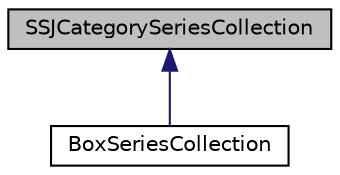 digraph "SSJCategorySeriesCollection"
{
 // INTERACTIVE_SVG=YES
  bgcolor="transparent";
  edge [fontname="Helvetica",fontsize="10",labelfontname="Helvetica",labelfontsize="10"];
  node [fontname="Helvetica",fontsize="10",shape=record];
  Node0 [label="SSJCategorySeriesCollection",height=0.2,width=0.4,color="black", fillcolor="grey75", style="filled", fontcolor="black"];
  Node0 -> Node1 [dir="back",color="midnightblue",fontsize="10",style="solid",fontname="Helvetica"];
  Node1 [label="BoxSeriesCollection",height=0.2,width=0.4,color="black",URL="$df/d86/classumontreal_1_1ssj_1_1charts_1_1BoxSeriesCollection.html",tooltip="This class stores data used in a umontreal.ssj.charts.CategoryChart. "];
}
